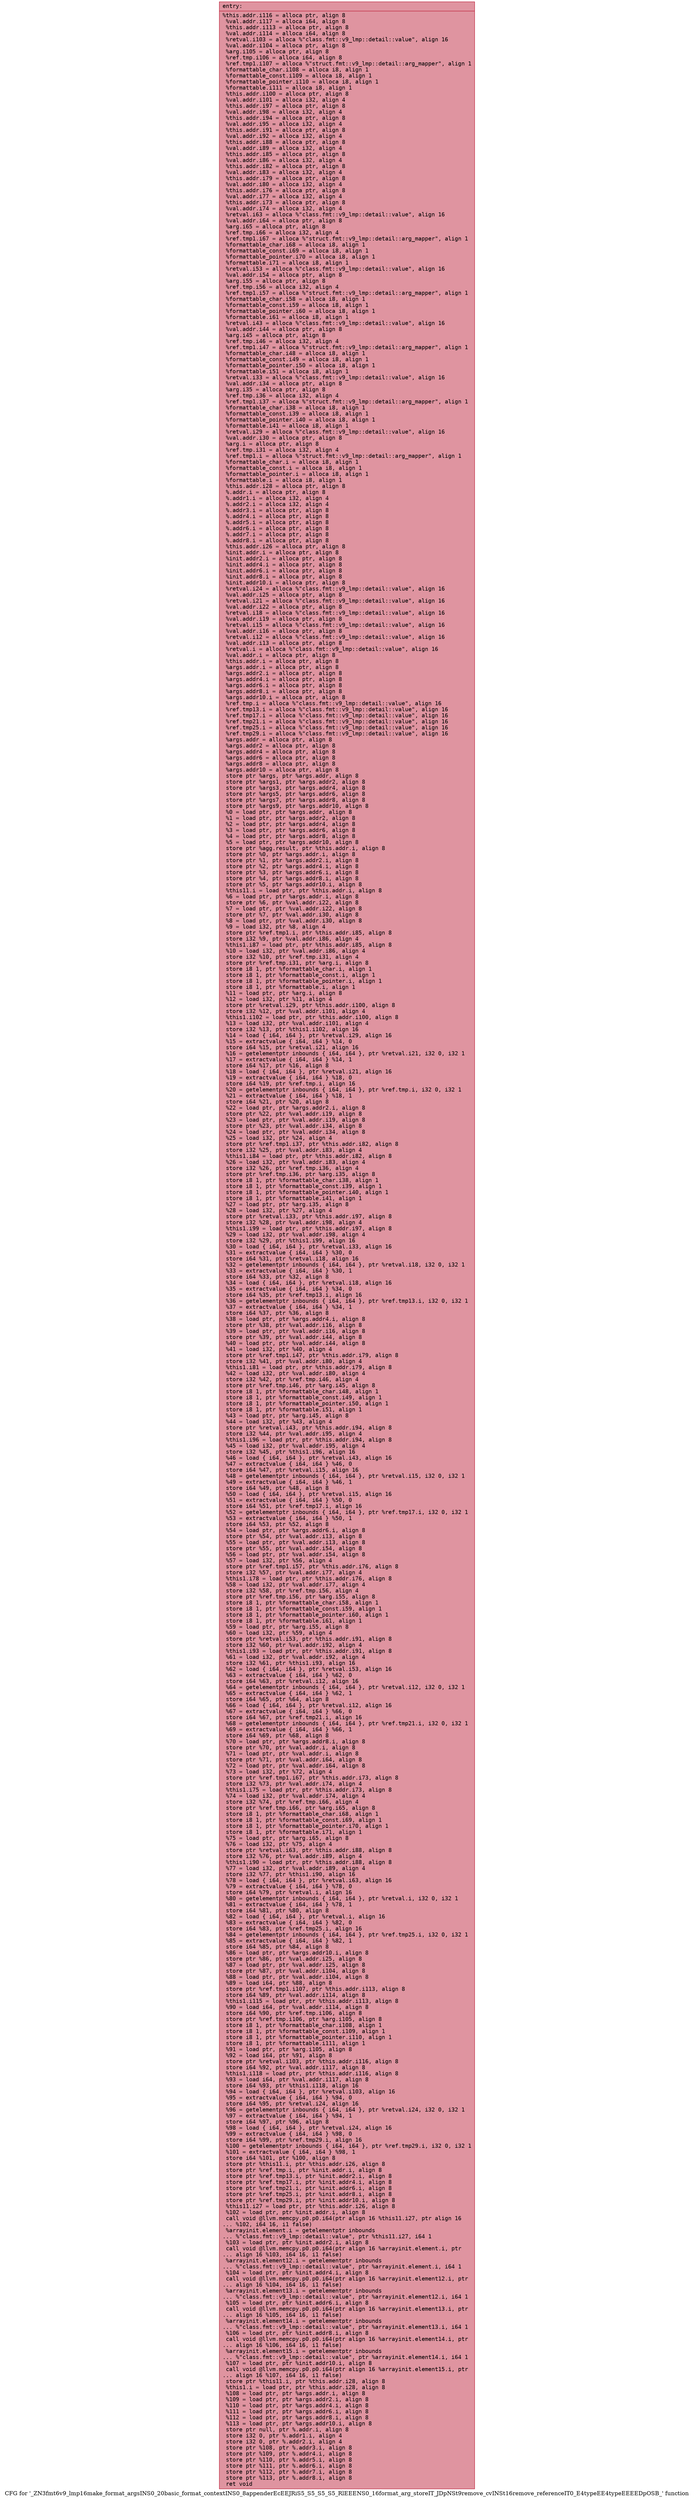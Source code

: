 digraph "CFG for '_ZN3fmt6v9_lmp16make_format_argsINS0_20basic_format_contextINS0_8appenderEcEEJRiS5_S5_S5_S5_RlEEENS0_16format_arg_storeIT_JDpNSt9remove_cvINSt16remove_referenceIT0_E4typeEE4typeEEEEDpOSB_' function" {
	label="CFG for '_ZN3fmt6v9_lmp16make_format_argsINS0_20basic_format_contextINS0_8appenderEcEEJRiS5_S5_S5_S5_RlEEENS0_16format_arg_storeIT_JDpNSt9remove_cvINSt16remove_referenceIT0_E4typeEE4typeEEEEDpOSB_' function";

	Node0x559a3c3691a0 [shape=record,color="#b70d28ff", style=filled, fillcolor="#b70d2870" fontname="Courier",label="{entry:\l|  %this.addr.i116 = alloca ptr, align 8\l  %val.addr.i117 = alloca i64, align 8\l  %this.addr.i113 = alloca ptr, align 8\l  %val.addr.i114 = alloca i64, align 8\l  %retval.i103 = alloca %\"class.fmt::v9_lmp::detail::value\", align 16\l  %val.addr.i104 = alloca ptr, align 8\l  %arg.i105 = alloca ptr, align 8\l  %ref.tmp.i106 = alloca i64, align 8\l  %ref.tmp1.i107 = alloca %\"struct.fmt::v9_lmp::detail::arg_mapper\", align 1\l  %formattable_char.i108 = alloca i8, align 1\l  %formattable_const.i109 = alloca i8, align 1\l  %formattable_pointer.i110 = alloca i8, align 1\l  %formattable.i111 = alloca i8, align 1\l  %this.addr.i100 = alloca ptr, align 8\l  %val.addr.i101 = alloca i32, align 4\l  %this.addr.i97 = alloca ptr, align 8\l  %val.addr.i98 = alloca i32, align 4\l  %this.addr.i94 = alloca ptr, align 8\l  %val.addr.i95 = alloca i32, align 4\l  %this.addr.i91 = alloca ptr, align 8\l  %val.addr.i92 = alloca i32, align 4\l  %this.addr.i88 = alloca ptr, align 8\l  %val.addr.i89 = alloca i32, align 4\l  %this.addr.i85 = alloca ptr, align 8\l  %val.addr.i86 = alloca i32, align 4\l  %this.addr.i82 = alloca ptr, align 8\l  %val.addr.i83 = alloca i32, align 4\l  %this.addr.i79 = alloca ptr, align 8\l  %val.addr.i80 = alloca i32, align 4\l  %this.addr.i76 = alloca ptr, align 8\l  %val.addr.i77 = alloca i32, align 4\l  %this.addr.i73 = alloca ptr, align 8\l  %val.addr.i74 = alloca i32, align 4\l  %retval.i63 = alloca %\"class.fmt::v9_lmp::detail::value\", align 16\l  %val.addr.i64 = alloca ptr, align 8\l  %arg.i65 = alloca ptr, align 8\l  %ref.tmp.i66 = alloca i32, align 4\l  %ref.tmp1.i67 = alloca %\"struct.fmt::v9_lmp::detail::arg_mapper\", align 1\l  %formattable_char.i68 = alloca i8, align 1\l  %formattable_const.i69 = alloca i8, align 1\l  %formattable_pointer.i70 = alloca i8, align 1\l  %formattable.i71 = alloca i8, align 1\l  %retval.i53 = alloca %\"class.fmt::v9_lmp::detail::value\", align 16\l  %val.addr.i54 = alloca ptr, align 8\l  %arg.i55 = alloca ptr, align 8\l  %ref.tmp.i56 = alloca i32, align 4\l  %ref.tmp1.i57 = alloca %\"struct.fmt::v9_lmp::detail::arg_mapper\", align 1\l  %formattable_char.i58 = alloca i8, align 1\l  %formattable_const.i59 = alloca i8, align 1\l  %formattable_pointer.i60 = alloca i8, align 1\l  %formattable.i61 = alloca i8, align 1\l  %retval.i43 = alloca %\"class.fmt::v9_lmp::detail::value\", align 16\l  %val.addr.i44 = alloca ptr, align 8\l  %arg.i45 = alloca ptr, align 8\l  %ref.tmp.i46 = alloca i32, align 4\l  %ref.tmp1.i47 = alloca %\"struct.fmt::v9_lmp::detail::arg_mapper\", align 1\l  %formattable_char.i48 = alloca i8, align 1\l  %formattable_const.i49 = alloca i8, align 1\l  %formattable_pointer.i50 = alloca i8, align 1\l  %formattable.i51 = alloca i8, align 1\l  %retval.i33 = alloca %\"class.fmt::v9_lmp::detail::value\", align 16\l  %val.addr.i34 = alloca ptr, align 8\l  %arg.i35 = alloca ptr, align 8\l  %ref.tmp.i36 = alloca i32, align 4\l  %ref.tmp1.i37 = alloca %\"struct.fmt::v9_lmp::detail::arg_mapper\", align 1\l  %formattable_char.i38 = alloca i8, align 1\l  %formattable_const.i39 = alloca i8, align 1\l  %formattable_pointer.i40 = alloca i8, align 1\l  %formattable.i41 = alloca i8, align 1\l  %retval.i29 = alloca %\"class.fmt::v9_lmp::detail::value\", align 16\l  %val.addr.i30 = alloca ptr, align 8\l  %arg.i = alloca ptr, align 8\l  %ref.tmp.i31 = alloca i32, align 4\l  %ref.tmp1.i = alloca %\"struct.fmt::v9_lmp::detail::arg_mapper\", align 1\l  %formattable_char.i = alloca i8, align 1\l  %formattable_const.i = alloca i8, align 1\l  %formattable_pointer.i = alloca i8, align 1\l  %formattable.i = alloca i8, align 1\l  %this.addr.i28 = alloca ptr, align 8\l  %.addr.i = alloca ptr, align 8\l  %.addr1.i = alloca i32, align 4\l  %.addr2.i = alloca i32, align 4\l  %.addr3.i = alloca ptr, align 8\l  %.addr4.i = alloca ptr, align 8\l  %.addr5.i = alloca ptr, align 8\l  %.addr6.i = alloca ptr, align 8\l  %.addr7.i = alloca ptr, align 8\l  %.addr8.i = alloca ptr, align 8\l  %this.addr.i26 = alloca ptr, align 8\l  %init.addr.i = alloca ptr, align 8\l  %init.addr2.i = alloca ptr, align 8\l  %init.addr4.i = alloca ptr, align 8\l  %init.addr6.i = alloca ptr, align 8\l  %init.addr8.i = alloca ptr, align 8\l  %init.addr10.i = alloca ptr, align 8\l  %retval.i24 = alloca %\"class.fmt::v9_lmp::detail::value\", align 16\l  %val.addr.i25 = alloca ptr, align 8\l  %retval.i21 = alloca %\"class.fmt::v9_lmp::detail::value\", align 16\l  %val.addr.i22 = alloca ptr, align 8\l  %retval.i18 = alloca %\"class.fmt::v9_lmp::detail::value\", align 16\l  %val.addr.i19 = alloca ptr, align 8\l  %retval.i15 = alloca %\"class.fmt::v9_lmp::detail::value\", align 16\l  %val.addr.i16 = alloca ptr, align 8\l  %retval.i12 = alloca %\"class.fmt::v9_lmp::detail::value\", align 16\l  %val.addr.i13 = alloca ptr, align 8\l  %retval.i = alloca %\"class.fmt::v9_lmp::detail::value\", align 16\l  %val.addr.i = alloca ptr, align 8\l  %this.addr.i = alloca ptr, align 8\l  %args.addr.i = alloca ptr, align 8\l  %args.addr2.i = alloca ptr, align 8\l  %args.addr4.i = alloca ptr, align 8\l  %args.addr6.i = alloca ptr, align 8\l  %args.addr8.i = alloca ptr, align 8\l  %args.addr10.i = alloca ptr, align 8\l  %ref.tmp.i = alloca %\"class.fmt::v9_lmp::detail::value\", align 16\l  %ref.tmp13.i = alloca %\"class.fmt::v9_lmp::detail::value\", align 16\l  %ref.tmp17.i = alloca %\"class.fmt::v9_lmp::detail::value\", align 16\l  %ref.tmp21.i = alloca %\"class.fmt::v9_lmp::detail::value\", align 16\l  %ref.tmp25.i = alloca %\"class.fmt::v9_lmp::detail::value\", align 16\l  %ref.tmp29.i = alloca %\"class.fmt::v9_lmp::detail::value\", align 16\l  %args.addr = alloca ptr, align 8\l  %args.addr2 = alloca ptr, align 8\l  %args.addr4 = alloca ptr, align 8\l  %args.addr6 = alloca ptr, align 8\l  %args.addr8 = alloca ptr, align 8\l  %args.addr10 = alloca ptr, align 8\l  store ptr %args, ptr %args.addr, align 8\l  store ptr %args1, ptr %args.addr2, align 8\l  store ptr %args3, ptr %args.addr4, align 8\l  store ptr %args5, ptr %args.addr6, align 8\l  store ptr %args7, ptr %args.addr8, align 8\l  store ptr %args9, ptr %args.addr10, align 8\l  %0 = load ptr, ptr %args.addr, align 8\l  %1 = load ptr, ptr %args.addr2, align 8\l  %2 = load ptr, ptr %args.addr4, align 8\l  %3 = load ptr, ptr %args.addr6, align 8\l  %4 = load ptr, ptr %args.addr8, align 8\l  %5 = load ptr, ptr %args.addr10, align 8\l  store ptr %agg.result, ptr %this.addr.i, align 8\l  store ptr %0, ptr %args.addr.i, align 8\l  store ptr %1, ptr %args.addr2.i, align 8\l  store ptr %2, ptr %args.addr4.i, align 8\l  store ptr %3, ptr %args.addr6.i, align 8\l  store ptr %4, ptr %args.addr8.i, align 8\l  store ptr %5, ptr %args.addr10.i, align 8\l  %this11.i = load ptr, ptr %this.addr.i, align 8\l  %6 = load ptr, ptr %args.addr.i, align 8\l  store ptr %6, ptr %val.addr.i22, align 8\l  %7 = load ptr, ptr %val.addr.i22, align 8\l  store ptr %7, ptr %val.addr.i30, align 8\l  %8 = load ptr, ptr %val.addr.i30, align 8\l  %9 = load i32, ptr %8, align 4\l  store ptr %ref.tmp1.i, ptr %this.addr.i85, align 8\l  store i32 %9, ptr %val.addr.i86, align 4\l  %this1.i87 = load ptr, ptr %this.addr.i85, align 8\l  %10 = load i32, ptr %val.addr.i86, align 4\l  store i32 %10, ptr %ref.tmp.i31, align 4\l  store ptr %ref.tmp.i31, ptr %arg.i, align 8\l  store i8 1, ptr %formattable_char.i, align 1\l  store i8 1, ptr %formattable_const.i, align 1\l  store i8 1, ptr %formattable_pointer.i, align 1\l  store i8 1, ptr %formattable.i, align 1\l  %11 = load ptr, ptr %arg.i, align 8\l  %12 = load i32, ptr %11, align 4\l  store ptr %retval.i29, ptr %this.addr.i100, align 8\l  store i32 %12, ptr %val.addr.i101, align 4\l  %this1.i102 = load ptr, ptr %this.addr.i100, align 8\l  %13 = load i32, ptr %val.addr.i101, align 4\l  store i32 %13, ptr %this1.i102, align 16\l  %14 = load \{ i64, i64 \}, ptr %retval.i29, align 16\l  %15 = extractvalue \{ i64, i64 \} %14, 0\l  store i64 %15, ptr %retval.i21, align 16\l  %16 = getelementptr inbounds \{ i64, i64 \}, ptr %retval.i21, i32 0, i32 1\l  %17 = extractvalue \{ i64, i64 \} %14, 1\l  store i64 %17, ptr %16, align 8\l  %18 = load \{ i64, i64 \}, ptr %retval.i21, align 16\l  %19 = extractvalue \{ i64, i64 \} %18, 0\l  store i64 %19, ptr %ref.tmp.i, align 16\l  %20 = getelementptr inbounds \{ i64, i64 \}, ptr %ref.tmp.i, i32 0, i32 1\l  %21 = extractvalue \{ i64, i64 \} %18, 1\l  store i64 %21, ptr %20, align 8\l  %22 = load ptr, ptr %args.addr2.i, align 8\l  store ptr %22, ptr %val.addr.i19, align 8\l  %23 = load ptr, ptr %val.addr.i19, align 8\l  store ptr %23, ptr %val.addr.i34, align 8\l  %24 = load ptr, ptr %val.addr.i34, align 8\l  %25 = load i32, ptr %24, align 4\l  store ptr %ref.tmp1.i37, ptr %this.addr.i82, align 8\l  store i32 %25, ptr %val.addr.i83, align 4\l  %this1.i84 = load ptr, ptr %this.addr.i82, align 8\l  %26 = load i32, ptr %val.addr.i83, align 4\l  store i32 %26, ptr %ref.tmp.i36, align 4\l  store ptr %ref.tmp.i36, ptr %arg.i35, align 8\l  store i8 1, ptr %formattable_char.i38, align 1\l  store i8 1, ptr %formattable_const.i39, align 1\l  store i8 1, ptr %formattable_pointer.i40, align 1\l  store i8 1, ptr %formattable.i41, align 1\l  %27 = load ptr, ptr %arg.i35, align 8\l  %28 = load i32, ptr %27, align 4\l  store ptr %retval.i33, ptr %this.addr.i97, align 8\l  store i32 %28, ptr %val.addr.i98, align 4\l  %this1.i99 = load ptr, ptr %this.addr.i97, align 8\l  %29 = load i32, ptr %val.addr.i98, align 4\l  store i32 %29, ptr %this1.i99, align 16\l  %30 = load \{ i64, i64 \}, ptr %retval.i33, align 16\l  %31 = extractvalue \{ i64, i64 \} %30, 0\l  store i64 %31, ptr %retval.i18, align 16\l  %32 = getelementptr inbounds \{ i64, i64 \}, ptr %retval.i18, i32 0, i32 1\l  %33 = extractvalue \{ i64, i64 \} %30, 1\l  store i64 %33, ptr %32, align 8\l  %34 = load \{ i64, i64 \}, ptr %retval.i18, align 16\l  %35 = extractvalue \{ i64, i64 \} %34, 0\l  store i64 %35, ptr %ref.tmp13.i, align 16\l  %36 = getelementptr inbounds \{ i64, i64 \}, ptr %ref.tmp13.i, i32 0, i32 1\l  %37 = extractvalue \{ i64, i64 \} %34, 1\l  store i64 %37, ptr %36, align 8\l  %38 = load ptr, ptr %args.addr4.i, align 8\l  store ptr %38, ptr %val.addr.i16, align 8\l  %39 = load ptr, ptr %val.addr.i16, align 8\l  store ptr %39, ptr %val.addr.i44, align 8\l  %40 = load ptr, ptr %val.addr.i44, align 8\l  %41 = load i32, ptr %40, align 4\l  store ptr %ref.tmp1.i47, ptr %this.addr.i79, align 8\l  store i32 %41, ptr %val.addr.i80, align 4\l  %this1.i81 = load ptr, ptr %this.addr.i79, align 8\l  %42 = load i32, ptr %val.addr.i80, align 4\l  store i32 %42, ptr %ref.tmp.i46, align 4\l  store ptr %ref.tmp.i46, ptr %arg.i45, align 8\l  store i8 1, ptr %formattable_char.i48, align 1\l  store i8 1, ptr %formattable_const.i49, align 1\l  store i8 1, ptr %formattable_pointer.i50, align 1\l  store i8 1, ptr %formattable.i51, align 1\l  %43 = load ptr, ptr %arg.i45, align 8\l  %44 = load i32, ptr %43, align 4\l  store ptr %retval.i43, ptr %this.addr.i94, align 8\l  store i32 %44, ptr %val.addr.i95, align 4\l  %this1.i96 = load ptr, ptr %this.addr.i94, align 8\l  %45 = load i32, ptr %val.addr.i95, align 4\l  store i32 %45, ptr %this1.i96, align 16\l  %46 = load \{ i64, i64 \}, ptr %retval.i43, align 16\l  %47 = extractvalue \{ i64, i64 \} %46, 0\l  store i64 %47, ptr %retval.i15, align 16\l  %48 = getelementptr inbounds \{ i64, i64 \}, ptr %retval.i15, i32 0, i32 1\l  %49 = extractvalue \{ i64, i64 \} %46, 1\l  store i64 %49, ptr %48, align 8\l  %50 = load \{ i64, i64 \}, ptr %retval.i15, align 16\l  %51 = extractvalue \{ i64, i64 \} %50, 0\l  store i64 %51, ptr %ref.tmp17.i, align 16\l  %52 = getelementptr inbounds \{ i64, i64 \}, ptr %ref.tmp17.i, i32 0, i32 1\l  %53 = extractvalue \{ i64, i64 \} %50, 1\l  store i64 %53, ptr %52, align 8\l  %54 = load ptr, ptr %args.addr6.i, align 8\l  store ptr %54, ptr %val.addr.i13, align 8\l  %55 = load ptr, ptr %val.addr.i13, align 8\l  store ptr %55, ptr %val.addr.i54, align 8\l  %56 = load ptr, ptr %val.addr.i54, align 8\l  %57 = load i32, ptr %56, align 4\l  store ptr %ref.tmp1.i57, ptr %this.addr.i76, align 8\l  store i32 %57, ptr %val.addr.i77, align 4\l  %this1.i78 = load ptr, ptr %this.addr.i76, align 8\l  %58 = load i32, ptr %val.addr.i77, align 4\l  store i32 %58, ptr %ref.tmp.i56, align 4\l  store ptr %ref.tmp.i56, ptr %arg.i55, align 8\l  store i8 1, ptr %formattable_char.i58, align 1\l  store i8 1, ptr %formattable_const.i59, align 1\l  store i8 1, ptr %formattable_pointer.i60, align 1\l  store i8 1, ptr %formattable.i61, align 1\l  %59 = load ptr, ptr %arg.i55, align 8\l  %60 = load i32, ptr %59, align 4\l  store ptr %retval.i53, ptr %this.addr.i91, align 8\l  store i32 %60, ptr %val.addr.i92, align 4\l  %this1.i93 = load ptr, ptr %this.addr.i91, align 8\l  %61 = load i32, ptr %val.addr.i92, align 4\l  store i32 %61, ptr %this1.i93, align 16\l  %62 = load \{ i64, i64 \}, ptr %retval.i53, align 16\l  %63 = extractvalue \{ i64, i64 \} %62, 0\l  store i64 %63, ptr %retval.i12, align 16\l  %64 = getelementptr inbounds \{ i64, i64 \}, ptr %retval.i12, i32 0, i32 1\l  %65 = extractvalue \{ i64, i64 \} %62, 1\l  store i64 %65, ptr %64, align 8\l  %66 = load \{ i64, i64 \}, ptr %retval.i12, align 16\l  %67 = extractvalue \{ i64, i64 \} %66, 0\l  store i64 %67, ptr %ref.tmp21.i, align 16\l  %68 = getelementptr inbounds \{ i64, i64 \}, ptr %ref.tmp21.i, i32 0, i32 1\l  %69 = extractvalue \{ i64, i64 \} %66, 1\l  store i64 %69, ptr %68, align 8\l  %70 = load ptr, ptr %args.addr8.i, align 8\l  store ptr %70, ptr %val.addr.i, align 8\l  %71 = load ptr, ptr %val.addr.i, align 8\l  store ptr %71, ptr %val.addr.i64, align 8\l  %72 = load ptr, ptr %val.addr.i64, align 8\l  %73 = load i32, ptr %72, align 4\l  store ptr %ref.tmp1.i67, ptr %this.addr.i73, align 8\l  store i32 %73, ptr %val.addr.i74, align 4\l  %this1.i75 = load ptr, ptr %this.addr.i73, align 8\l  %74 = load i32, ptr %val.addr.i74, align 4\l  store i32 %74, ptr %ref.tmp.i66, align 4\l  store ptr %ref.tmp.i66, ptr %arg.i65, align 8\l  store i8 1, ptr %formattable_char.i68, align 1\l  store i8 1, ptr %formattable_const.i69, align 1\l  store i8 1, ptr %formattable_pointer.i70, align 1\l  store i8 1, ptr %formattable.i71, align 1\l  %75 = load ptr, ptr %arg.i65, align 8\l  %76 = load i32, ptr %75, align 4\l  store ptr %retval.i63, ptr %this.addr.i88, align 8\l  store i32 %76, ptr %val.addr.i89, align 4\l  %this1.i90 = load ptr, ptr %this.addr.i88, align 8\l  %77 = load i32, ptr %val.addr.i89, align 4\l  store i32 %77, ptr %this1.i90, align 16\l  %78 = load \{ i64, i64 \}, ptr %retval.i63, align 16\l  %79 = extractvalue \{ i64, i64 \} %78, 0\l  store i64 %79, ptr %retval.i, align 16\l  %80 = getelementptr inbounds \{ i64, i64 \}, ptr %retval.i, i32 0, i32 1\l  %81 = extractvalue \{ i64, i64 \} %78, 1\l  store i64 %81, ptr %80, align 8\l  %82 = load \{ i64, i64 \}, ptr %retval.i, align 16\l  %83 = extractvalue \{ i64, i64 \} %82, 0\l  store i64 %83, ptr %ref.tmp25.i, align 16\l  %84 = getelementptr inbounds \{ i64, i64 \}, ptr %ref.tmp25.i, i32 0, i32 1\l  %85 = extractvalue \{ i64, i64 \} %82, 1\l  store i64 %85, ptr %84, align 8\l  %86 = load ptr, ptr %args.addr10.i, align 8\l  store ptr %86, ptr %val.addr.i25, align 8\l  %87 = load ptr, ptr %val.addr.i25, align 8\l  store ptr %87, ptr %val.addr.i104, align 8\l  %88 = load ptr, ptr %val.addr.i104, align 8\l  %89 = load i64, ptr %88, align 8\l  store ptr %ref.tmp1.i107, ptr %this.addr.i113, align 8\l  store i64 %89, ptr %val.addr.i114, align 8\l  %this1.i115 = load ptr, ptr %this.addr.i113, align 8\l  %90 = load i64, ptr %val.addr.i114, align 8\l  store i64 %90, ptr %ref.tmp.i106, align 8\l  store ptr %ref.tmp.i106, ptr %arg.i105, align 8\l  store i8 1, ptr %formattable_char.i108, align 1\l  store i8 1, ptr %formattable_const.i109, align 1\l  store i8 1, ptr %formattable_pointer.i110, align 1\l  store i8 1, ptr %formattable.i111, align 1\l  %91 = load ptr, ptr %arg.i105, align 8\l  %92 = load i64, ptr %91, align 8\l  store ptr %retval.i103, ptr %this.addr.i116, align 8\l  store i64 %92, ptr %val.addr.i117, align 8\l  %this1.i118 = load ptr, ptr %this.addr.i116, align 8\l  %93 = load i64, ptr %val.addr.i117, align 8\l  store i64 %93, ptr %this1.i118, align 16\l  %94 = load \{ i64, i64 \}, ptr %retval.i103, align 16\l  %95 = extractvalue \{ i64, i64 \} %94, 0\l  store i64 %95, ptr %retval.i24, align 16\l  %96 = getelementptr inbounds \{ i64, i64 \}, ptr %retval.i24, i32 0, i32 1\l  %97 = extractvalue \{ i64, i64 \} %94, 1\l  store i64 %97, ptr %96, align 8\l  %98 = load \{ i64, i64 \}, ptr %retval.i24, align 16\l  %99 = extractvalue \{ i64, i64 \} %98, 0\l  store i64 %99, ptr %ref.tmp29.i, align 16\l  %100 = getelementptr inbounds \{ i64, i64 \}, ptr %ref.tmp29.i, i32 0, i32 1\l  %101 = extractvalue \{ i64, i64 \} %98, 1\l  store i64 %101, ptr %100, align 8\l  store ptr %this11.i, ptr %this.addr.i26, align 8\l  store ptr %ref.tmp.i, ptr %init.addr.i, align 8\l  store ptr %ref.tmp13.i, ptr %init.addr2.i, align 8\l  store ptr %ref.tmp17.i, ptr %init.addr4.i, align 8\l  store ptr %ref.tmp21.i, ptr %init.addr6.i, align 8\l  store ptr %ref.tmp25.i, ptr %init.addr8.i, align 8\l  store ptr %ref.tmp29.i, ptr %init.addr10.i, align 8\l  %this11.i27 = load ptr, ptr %this.addr.i26, align 8\l  %102 = load ptr, ptr %init.addr.i, align 8\l  call void @llvm.memcpy.p0.p0.i64(ptr align 16 %this11.i27, ptr align 16\l... %102, i64 16, i1 false)\l  %arrayinit.element.i = getelementptr inbounds\l... %\"class.fmt::v9_lmp::detail::value\", ptr %this11.i27, i64 1\l  %103 = load ptr, ptr %init.addr2.i, align 8\l  call void @llvm.memcpy.p0.p0.i64(ptr align 16 %arrayinit.element.i, ptr\l... align 16 %103, i64 16, i1 false)\l  %arrayinit.element12.i = getelementptr inbounds\l... %\"class.fmt::v9_lmp::detail::value\", ptr %arrayinit.element.i, i64 1\l  %104 = load ptr, ptr %init.addr4.i, align 8\l  call void @llvm.memcpy.p0.p0.i64(ptr align 16 %arrayinit.element12.i, ptr\l... align 16 %104, i64 16, i1 false)\l  %arrayinit.element13.i = getelementptr inbounds\l... %\"class.fmt::v9_lmp::detail::value\", ptr %arrayinit.element12.i, i64 1\l  %105 = load ptr, ptr %init.addr6.i, align 8\l  call void @llvm.memcpy.p0.p0.i64(ptr align 16 %arrayinit.element13.i, ptr\l... align 16 %105, i64 16, i1 false)\l  %arrayinit.element14.i = getelementptr inbounds\l... %\"class.fmt::v9_lmp::detail::value\", ptr %arrayinit.element13.i, i64 1\l  %106 = load ptr, ptr %init.addr8.i, align 8\l  call void @llvm.memcpy.p0.p0.i64(ptr align 16 %arrayinit.element14.i, ptr\l... align 16 %106, i64 16, i1 false)\l  %arrayinit.element15.i = getelementptr inbounds\l... %\"class.fmt::v9_lmp::detail::value\", ptr %arrayinit.element14.i, i64 1\l  %107 = load ptr, ptr %init.addr10.i, align 8\l  call void @llvm.memcpy.p0.p0.i64(ptr align 16 %arrayinit.element15.i, ptr\l... align 16 %107, i64 16, i1 false)\l  store ptr %this11.i, ptr %this.addr.i28, align 8\l  %this1.i = load ptr, ptr %this.addr.i28, align 8\l  %108 = load ptr, ptr %args.addr.i, align 8\l  %109 = load ptr, ptr %args.addr2.i, align 8\l  %110 = load ptr, ptr %args.addr4.i, align 8\l  %111 = load ptr, ptr %args.addr6.i, align 8\l  %112 = load ptr, ptr %args.addr8.i, align 8\l  %113 = load ptr, ptr %args.addr10.i, align 8\l  store ptr null, ptr %.addr.i, align 8\l  store i32 0, ptr %.addr1.i, align 4\l  store i32 0, ptr %.addr2.i, align 4\l  store ptr %108, ptr %.addr3.i, align 8\l  store ptr %109, ptr %.addr4.i, align 8\l  store ptr %110, ptr %.addr5.i, align 8\l  store ptr %111, ptr %.addr6.i, align 8\l  store ptr %112, ptr %.addr7.i, align 8\l  store ptr %113, ptr %.addr8.i, align 8\l  ret void\l}"];
}
